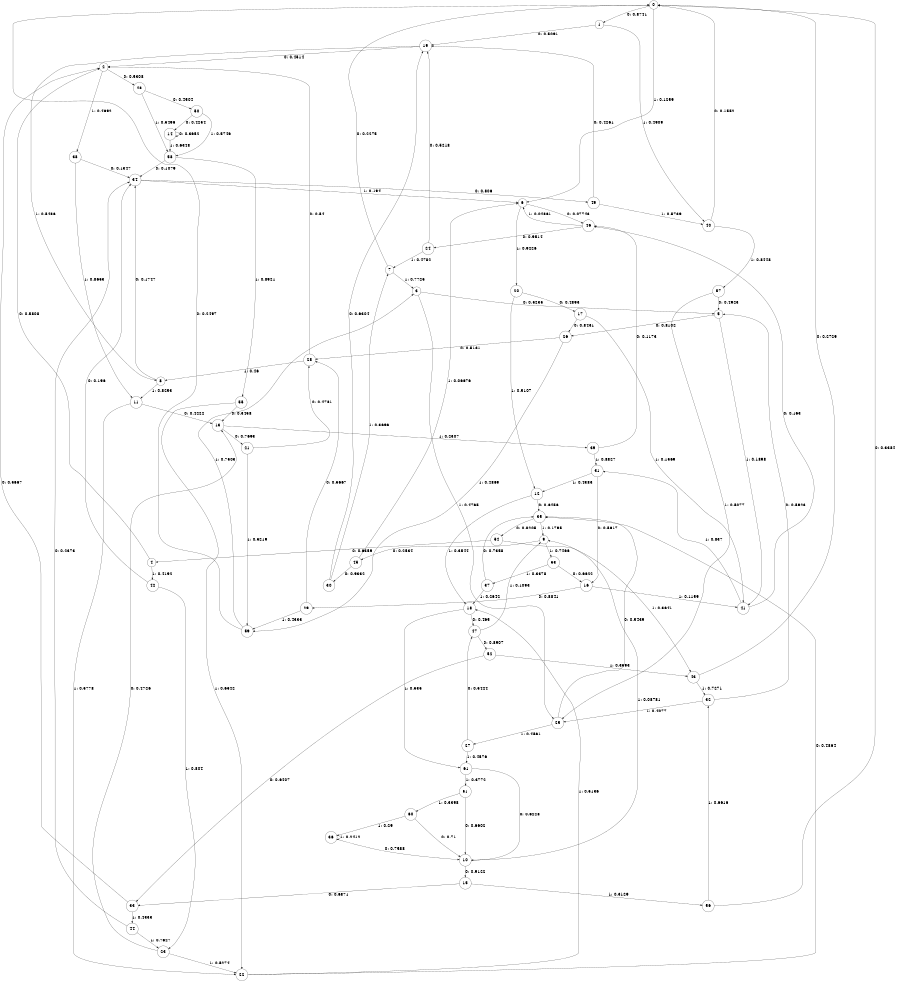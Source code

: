 digraph "ch11randomL8" {
size = "6,8.5";
ratio = "fill";
node [shape = circle];
node [fontsize = 24];
edge [fontsize = 24];
0 -> 1 [label = "0: 0.8741   "];
0 -> 6 [label = "1: 0.1259   "];
1 -> 19 [label = "0: 0.5091   "];
1 -> 40 [label = "1: 0.4909   "];
2 -> 48 [label = "0: 0.5308   "];
2 -> 38 [label = "1: 0.4692   "];
3 -> 5 [label = "0: 0.5235   "];
3 -> 25 [label = "1: 0.4765   "];
4 -> 2 [label = "0: 0.5808   "];
4 -> 42 [label = "1: 0.4192   "];
5 -> 26 [label = "0: 0.8102   "];
5 -> 41 [label = "1: 0.1898   "];
6 -> 46 [label = "0: 0.07743  "];
6 -> 20 [label = "1: 0.9226   "];
7 -> 0 [label = "0: 0.2275   "];
7 -> 3 [label = "1: 0.7725   "];
8 -> 34 [label = "0: 0.1747   "];
8 -> 11 [label = "1: 0.8253   "];
9 -> 45 [label = "0: 0.2534   "];
9 -> 53 [label = "1: 0.7466   "];
10 -> 15 [label = "0: 0.9122   "];
10 -> 9 [label = "1: 0.08781  "];
11 -> 13 [label = "0: 0.4222   "];
11 -> 22 [label = "1: 0.5778   "];
12 -> 35 [label = "0: 0.6456   "];
12 -> 18 [label = "1: 0.3544   "];
13 -> 21 [label = "0: 0.7693   "];
13 -> 39 [label = "1: 0.2307   "];
14 -> 14 [label = "0: 0.3652   "];
14 -> 58 [label = "1: 0.6348   "];
15 -> 33 [label = "0: 0.6871   "];
15 -> 56 [label = "1: 0.3129   "];
16 -> 29 [label = "0: 0.8841   "];
16 -> 41 [label = "1: 0.1159   "];
17 -> 26 [label = "0: 0.8431   "];
17 -> 41 [label = "1: 0.1569   "];
18 -> 47 [label = "0: 0.465    "];
18 -> 61 [label = "1: 0.535    "];
19 -> 2 [label = "0: 0.4514   "];
19 -> 8 [label = "1: 0.5486   "];
20 -> 17 [label = "0: 0.4893   "];
20 -> 12 [label = "1: 0.5107   "];
21 -> 28 [label = "0: 0.4781   "];
21 -> 59 [label = "1: 0.5219   "];
22 -> 35 [label = "0: 0.4864   "];
22 -> 18 [label = "1: 0.5136   "];
23 -> 13 [label = "0: 0.4726   "];
23 -> 22 [label = "1: 0.5274   "];
24 -> 19 [label = "0: 0.5218   "];
24 -> 7 [label = "1: 0.4782   "];
25 -> 35 [label = "0: 0.5439   "];
25 -> 27 [label = "1: 0.4561   "];
26 -> 28 [label = "0: 0.5131   "];
26 -> 59 [label = "1: 0.4869   "];
27 -> 47 [label = "0: 0.5424   "];
27 -> 61 [label = "1: 0.4576   "];
28 -> 2 [label = "0: 0.54     "];
28 -> 8 [label = "1: 0.46     "];
29 -> 28 [label = "0: 0.5667   "];
29 -> 59 [label = "1: 0.4333   "];
30 -> 19 [label = "0: 0.6304   "];
30 -> 7 [label = "1: 0.3696   "];
31 -> 16 [label = "0: 0.5617   "];
31 -> 12 [label = "1: 0.4383   "];
32 -> 5 [label = "0: 0.5923   "];
32 -> 25 [label = "1: 0.4077   "];
33 -> 2 [label = "0: 0.5667   "];
33 -> 44 [label = "1: 0.4333   "];
34 -> 49 [label = "0: 0.806    "];
34 -> 6 [label = "1: 0.194    "];
35 -> 54 [label = "0: 0.8205   "];
35 -> 9 [label = "1: 0.1795   "];
36 -> 10 [label = "0: 0.7588   "];
36 -> 36 [label = "1: 0.2412   "];
37 -> 35 [label = "0: 0.7358   "];
37 -> 18 [label = "1: 0.2642   "];
38 -> 34 [label = "0: 0.1347   "];
38 -> 11 [label = "1: 0.8653   "];
39 -> 46 [label = "0: 0.1173   "];
39 -> 31 [label = "1: 0.8827   "];
40 -> 0 [label = "0: 0.1552   "];
40 -> 57 [label = "1: 0.8448   "];
41 -> 46 [label = "0: 0.163    "];
41 -> 31 [label = "1: 0.837    "];
42 -> 34 [label = "0: 0.196    "];
42 -> 23 [label = "1: 0.804    "];
43 -> 0 [label = "0: 0.2729   "];
43 -> 32 [label = "1: 0.7271   "];
44 -> 34 [label = "0: 0.2373   "];
44 -> 23 [label = "1: 0.7627   "];
45 -> 30 [label = "0: 0.9332   "];
45 -> 6 [label = "1: 0.06676  "];
46 -> 24 [label = "0: 0.9514   "];
46 -> 6 [label = "1: 0.04861  "];
47 -> 52 [label = "0: 0.8907   "];
47 -> 9 [label = "1: 0.1093   "];
48 -> 50 [label = "0: 0.4504   "];
48 -> 58 [label = "1: 0.5496   "];
49 -> 19 [label = "0: 0.4261   "];
49 -> 40 [label = "1: 0.5739   "];
50 -> 14 [label = "0: 0.4254   "];
50 -> 58 [label = "1: 0.5746   "];
51 -> 10 [label = "0: 0.6602   "];
51 -> 60 [label = "1: 0.3398   "];
52 -> 33 [label = "0: 0.6407   "];
52 -> 43 [label = "1: 0.3593   "];
53 -> 16 [label = "0: 0.6622   "];
53 -> 37 [label = "1: 0.3378   "];
54 -> 4 [label = "0: 0.6359   "];
54 -> 43 [label = "1: 0.3641   "];
55 -> 13 [label = "0: 0.3458   "];
55 -> 22 [label = "1: 0.6542   "];
56 -> 0 [label = "0: 0.3384   "];
56 -> 32 [label = "1: 0.6616   "];
57 -> 5 [label = "0: 0.4923   "];
57 -> 25 [label = "1: 0.5077   "];
58 -> 34 [label = "0: 0.1079   "];
58 -> 55 [label = "1: 0.8921   "];
59 -> 0 [label = "0: 0.2497   "];
59 -> 3 [label = "1: 0.7503   "];
60 -> 10 [label = "0: 0.71     "];
60 -> 36 [label = "1: 0.29     "];
61 -> 10 [label = "0: 0.6228   "];
61 -> 51 [label = "1: 0.3772   "];
}